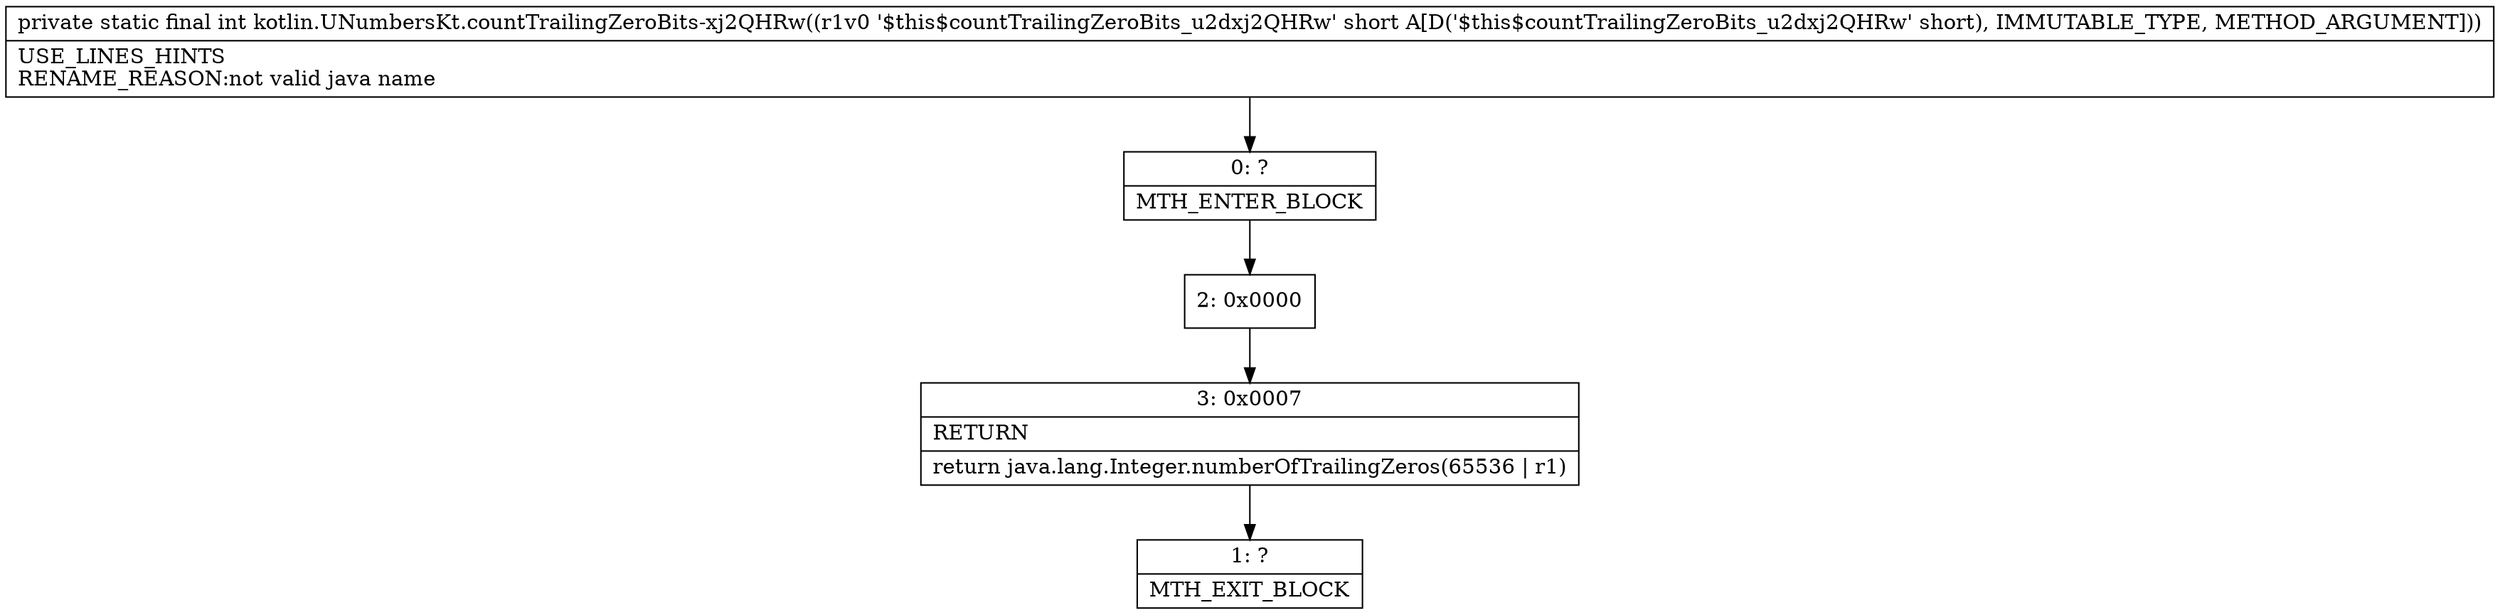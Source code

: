 digraph "CFG forkotlin.UNumbersKt.countTrailingZeroBits\-xj2QHRw(S)I" {
Node_0 [shape=record,label="{0\:\ ?|MTH_ENTER_BLOCK\l}"];
Node_2 [shape=record,label="{2\:\ 0x0000}"];
Node_3 [shape=record,label="{3\:\ 0x0007|RETURN\l|return java.lang.Integer.numberOfTrailingZeros(65536 \| r1)\l}"];
Node_1 [shape=record,label="{1\:\ ?|MTH_EXIT_BLOCK\l}"];
MethodNode[shape=record,label="{private static final int kotlin.UNumbersKt.countTrailingZeroBits\-xj2QHRw((r1v0 '$this$countTrailingZeroBits_u2dxj2QHRw' short A[D('$this$countTrailingZeroBits_u2dxj2QHRw' short), IMMUTABLE_TYPE, METHOD_ARGUMENT]))  | USE_LINES_HINTS\lRENAME_REASON:not valid java name\l}"];
MethodNode -> Node_0;Node_0 -> Node_2;
Node_2 -> Node_3;
Node_3 -> Node_1;
}

